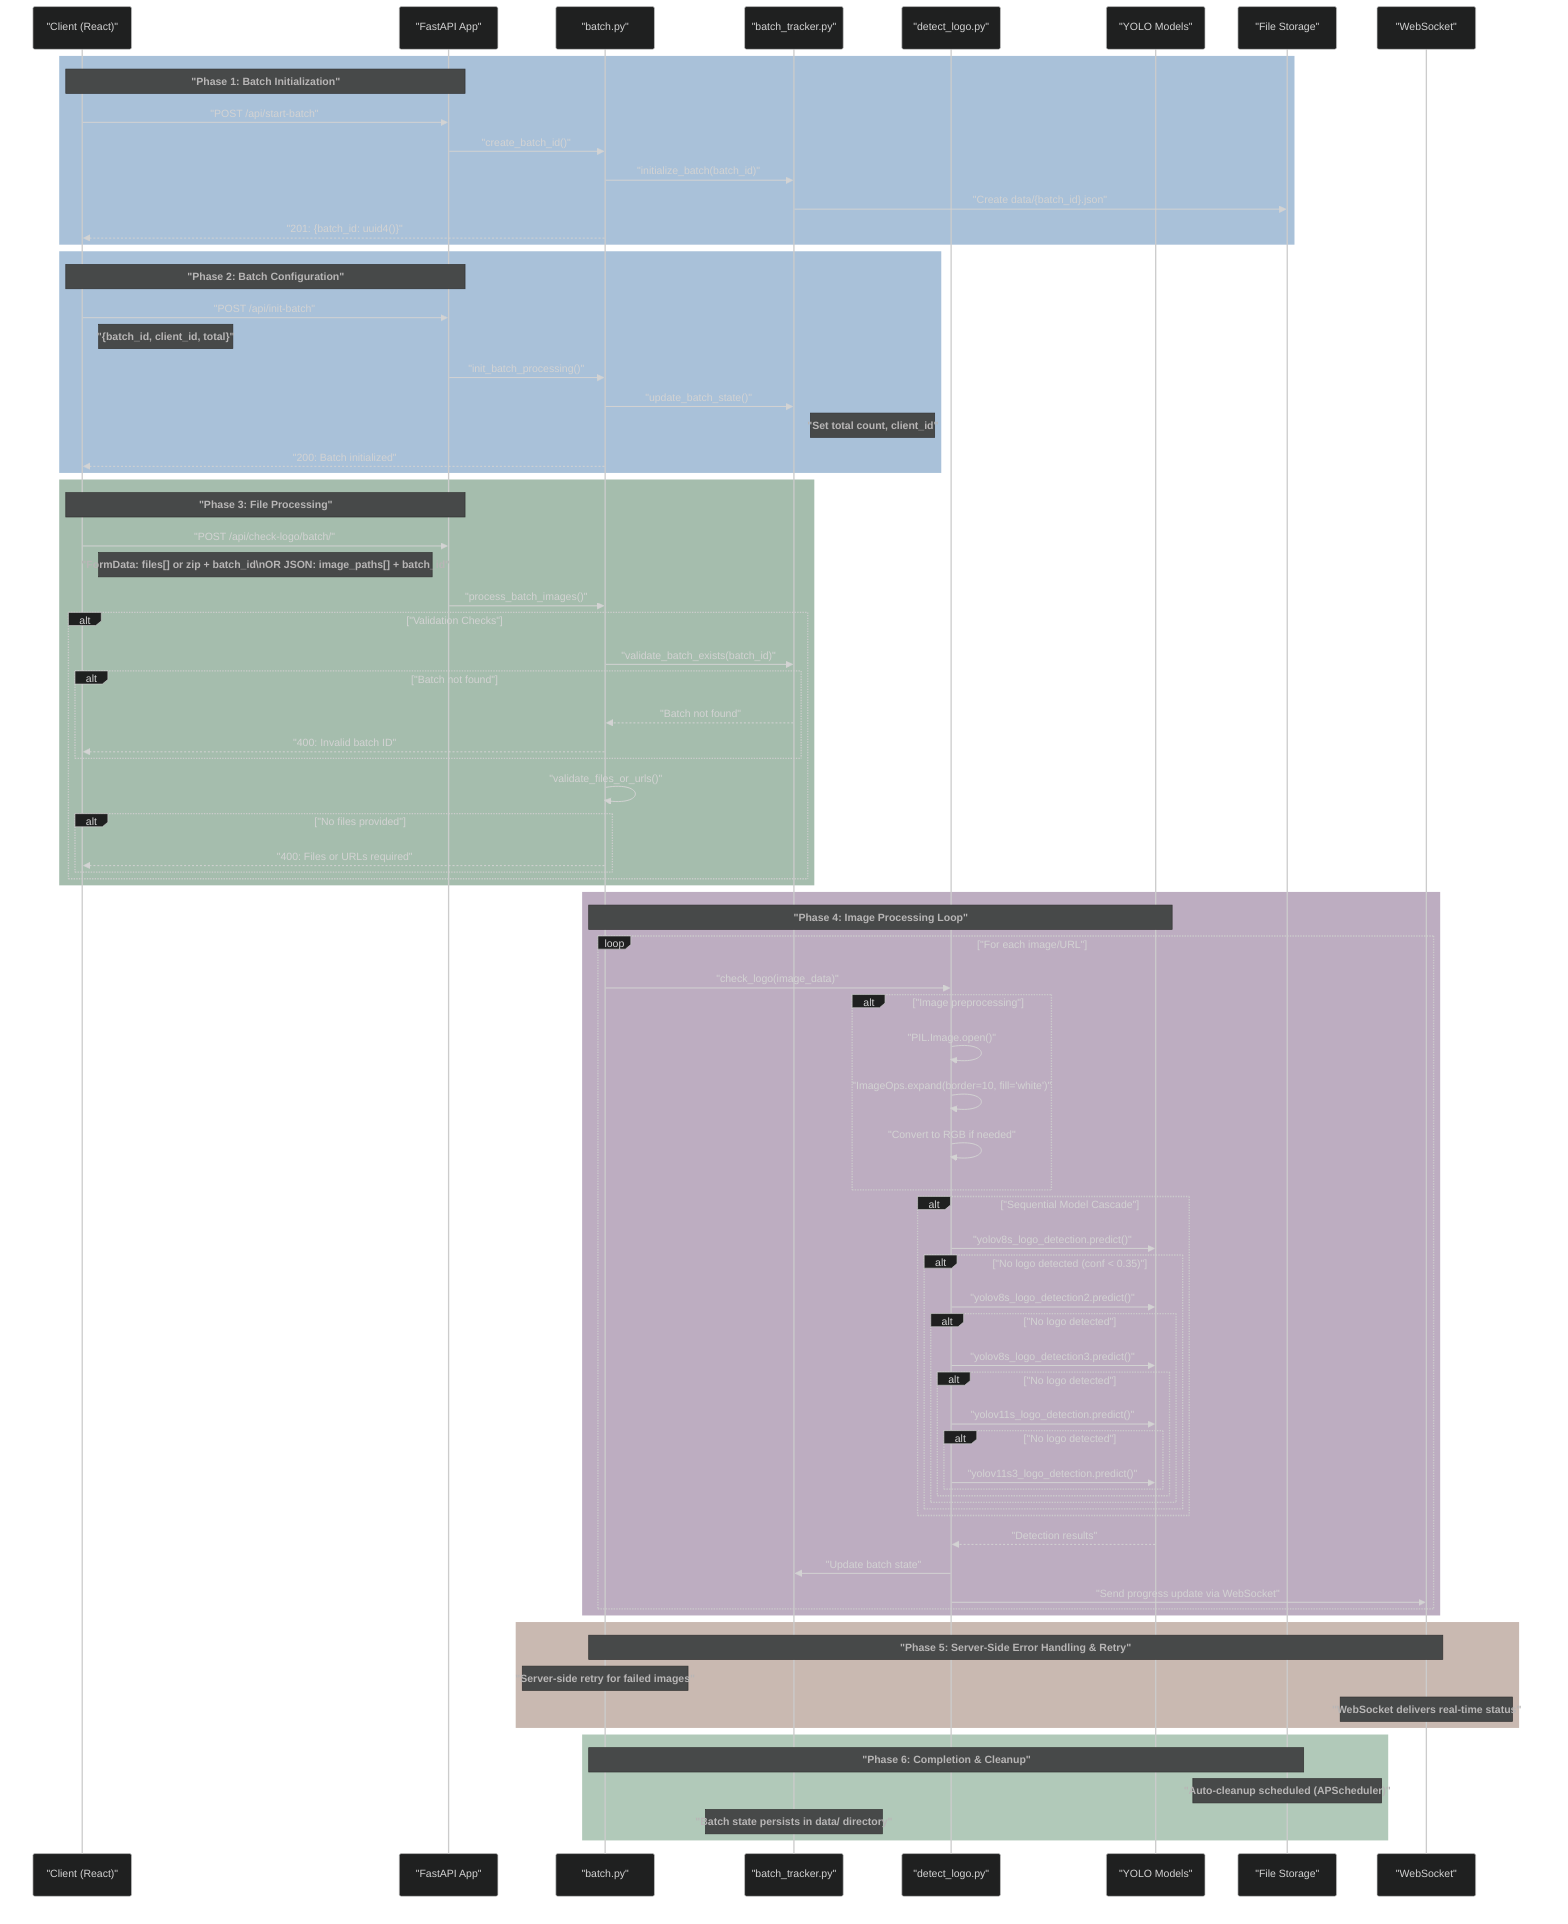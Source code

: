 %%{init: {'theme': 'dark', 'themeVariables': { 'fontFamily': 'arial', 'fontSize': '20px', 'fontWeight': 'bold', 'messageFontWeight': 'bold', 'noteFontWeight': 'bold'}}}%%
sequenceDiagram
    participant C as "Client (React)"
    participant A as "FastAPI App"
    participant B as "batch.py"
    participant T as "batch_tracker.py"
    participant D as "detect_logo.py"
    participant M as "YOLO Models"
    participant S as "File Storage"
    participant W as "WebSocket"

    rect rgba(40, 100, 160, 0.4)
        Note over C,A: "Phase 1: Batch Initialization"
        C->>A: "POST /api/start-batch"
        A->>B: "create_batch_id()"
        B->>T: "initialize_batch(batch_id)"
        T->>S: "Create data/{batch_id}.json"
        B-->>C: "201: {batch_id: uuid4()}"
    end

    rect rgba(40, 100, 160, 0.4)
        Note over C,A: "Phase 2: Batch Configuration"
        C->>A: "POST /api/init-batch"
        Note right of C: "{batch_id, client_id, total}"
        A->>B: "init_batch_processing()"
        B->>T: "update_batch_state()"
        Note right of T: "Set total count, client_id"
        B-->>C: "200: Batch initialized"
    end
    
    rect rgba(30, 90, 50, 0.4)
        Note over C,A: "Phase 3: File Processing"
        C->>A: "POST /api/check-logo/batch/"
        Note right of C: "FormData: files[] or zip + batch_id\nOR JSON: image_paths[] + batch_id"
        A->>B: "process_batch_images()"
        alt "Validation Checks"
            B->>T: "validate_batch_exists(batch_id)"
            alt "Batch not found"
                T-->>B: "Batch not found"
                B-->>C: "400: Invalid batch ID"
            end
            B->>B: "validate_files_or_urls()"
            alt "No files provided"
                B-->>C: "400: Files or URLs required"
            end
        end
    end
    
    rect rgba(90, 50, 100, 0.4)
        Note over B,M: "Phase 4: Image Processing Loop"
        loop "For each image/URL"
            B->>D: "check_logo(image_data)"
            alt "Image preprocessing"
                D->>D: "PIL.Image.open()"
                D->>D: "ImageOps.expand(border=10, fill='white')"
                D->>D: "Convert to RGB if needed"
            end
            alt "Sequential Model Cascade"
                D->>M: "yolov8s_logo_detection.predict()"
                alt "No logo detected (conf < 0.35)"
                    D->>M: "yolov8s_logo_detection2.predict()"
                    alt "No logo detected"
                        D->>M: "yolov8s_logo_detection3.predict()"
                        alt "No logo detected"
                            D->>M: "yolov11s_logo_detection.predict()"
                            alt "No logo detected"
                                D->>M: "yolov11s3_logo_detection.predict()"
                            end
                        end
                    end
                end
            end
            M-->>D: "Detection results"
            D->>T: "Update batch state"
            D->>W: "Send progress update via WebSocket"
        end
    end

    rect rgba(120, 80, 60, 0.4)
        Note over B,W: "Phase 5: Server-Side Error Handling & Retry"
        Note over B: "Server-side retry for failed images"
        Note over W: "WebSocket delivers real-time status"
    end

    rect rgba(60, 120, 80, 0.4)
        Note over B,S: "Phase 6: Completion & Cleanup"
        Note over S: "Auto-cleanup scheduled (APScheduler)"
        Note over T: "Batch state persists in data/ directory"
    end